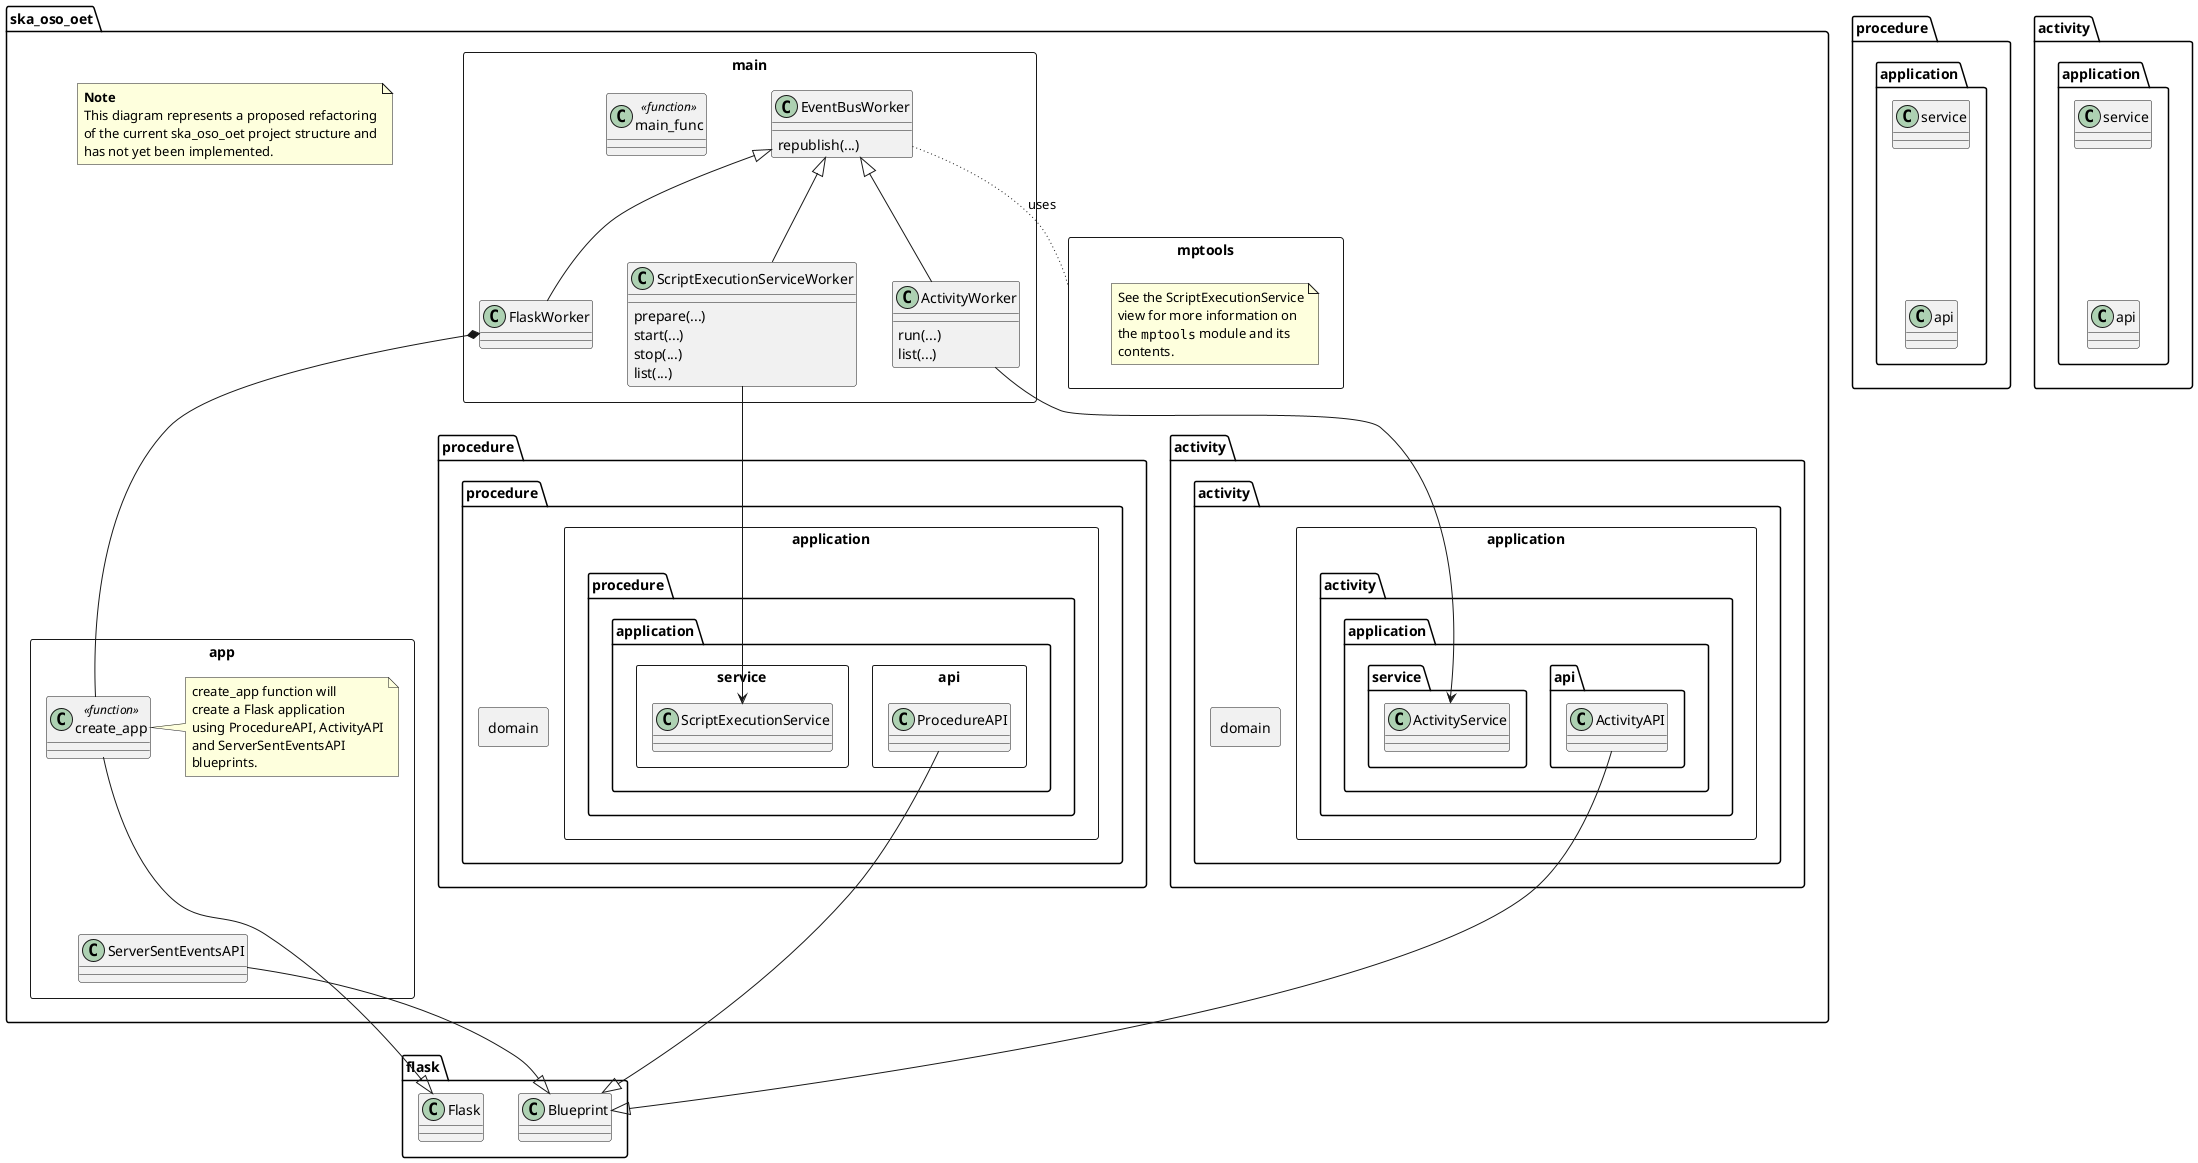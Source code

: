 @startuml
'https://plantuml.com/class-diagram

package ska_oso_oet {

    skinparam noteFontSize<<not_implemented_note>> 50

    note as not_implemented_note
    **Note**
    This diagram represents a proposed refactoring
    of the current ska_oso_oet project structure and
    has not yet been implemented.
    end note

    package mptools <<Rectangle>> {
        note as mptools_note
        See the ScriptExecutionService
        view for more information on
        the ""mptools"" module and its
        contents.
        end note
    }

    package main <<Rectangle>> {

        class ScriptExecutionServiceWorker {
            prepare(...)
            start(...)
            stop(...)
            list(...)
        }

        class ActivityWorker {
            run(...)
            list(...)
        }

        class FlaskWorker {
        }

        class EventBusWorker {
            republish(...)
        }

        class main_func <<function>>

        ScriptExecutionServiceWorker -up-|> EventBusWorker
        FlaskWorker -up-|> EventBusWorker
        ActivityWorker -up-|> EventBusWorker
    }

    package app <<Rectangle>> {
        class create_app <<function>>
        class ServerSentEventsAPI

        note as app_note
        create_app function will
        create a Flask application
        using ProcedureAPI, ActivityAPI
        and ServerSentEventsAPI
        blueprints.
        end note

        app_note -left- create_app
    }

    FlaskWorker *-- create_app

    package procedure {

        package procedure.application <<Rectangle>> {

            package procedure.application.api <<Rectangle>> {
                class ProcedureAPI
            }

            package procedure.application.service <<Rectangle>> {
                class ScriptExecutionService
            }
        }

        package procedure.domain <<Rectangle>> {
        }
        ScriptExecutionServiceWorker --> ScriptExecutionService

    }

    package activity {
        package activity.application <<Rectangle>> {
            package activity.application.api {
                class ActivityAPI
            }

            package activity.application.service {
                class ActivityService
            }
        }

        package activity.domain <<Rectangle>> {

        }
        ActivityWorker --> ActivityService
    }
}

package flask {
    class Flask
    class Blueprint
}

create_app -|> Flask
ServerSentEventsAPI --|> Blueprint
ActivityAPI --|> Blueprint
ProcedureAPI --|> Blueprint

EventBusWorker -[dotted]- mptools: uses

procedure.application.service -down[hidden]- procedure.application.api
activity.application.service -down[hidden]- activity.application.api
create_app -down[hidden]- ServerSentEventsAPI

@enduml
